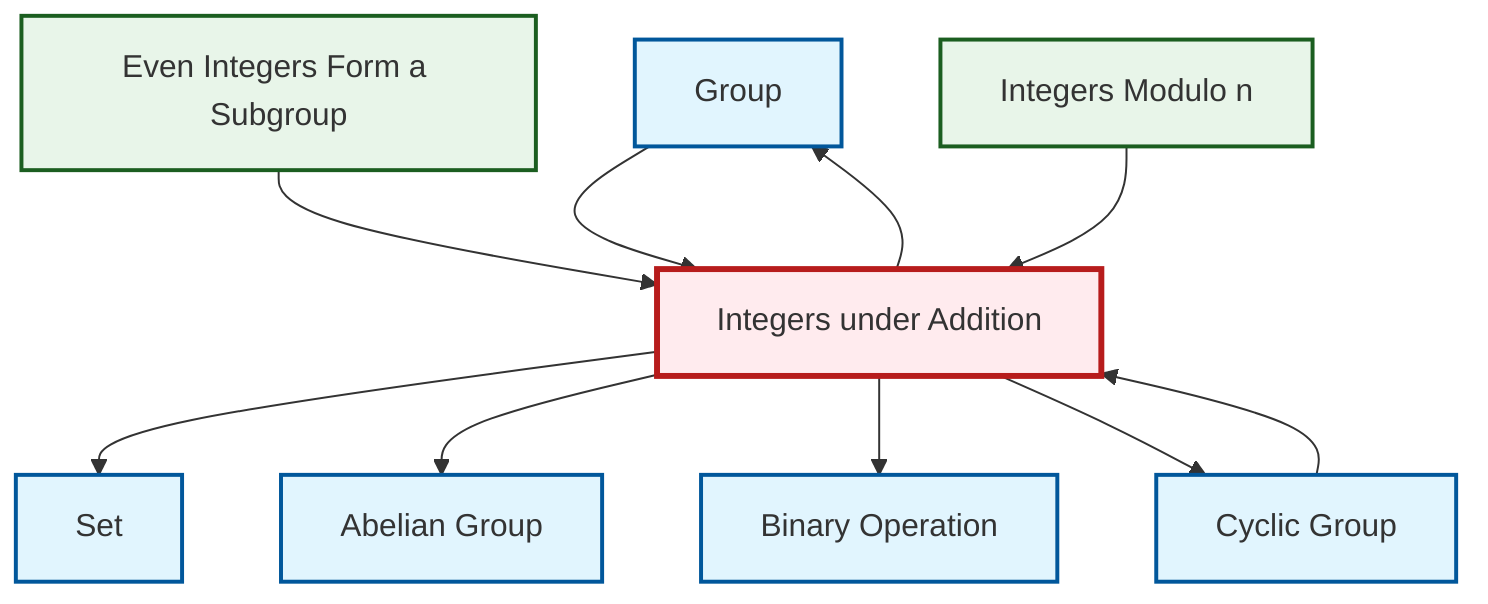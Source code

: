 graph TD
    classDef definition fill:#e1f5fe,stroke:#01579b,stroke-width:2px
    classDef theorem fill:#f3e5f5,stroke:#4a148c,stroke-width:2px
    classDef axiom fill:#fff3e0,stroke:#e65100,stroke-width:2px
    classDef example fill:#e8f5e9,stroke:#1b5e20,stroke-width:2px
    classDef current fill:#ffebee,stroke:#b71c1c,stroke-width:3px
    def-group["Group"]:::definition
    ex-even-integers-subgroup["Even Integers Form a Subgroup"]:::example
    def-cyclic-group["Cyclic Group"]:::definition
    def-abelian-group["Abelian Group"]:::definition
    def-binary-operation["Binary Operation"]:::definition
    def-set["Set"]:::definition
    ex-integers-addition["Integers under Addition"]:::example
    ex-quotient-integers-mod-n["Integers Modulo n"]:::example
    ex-integers-addition --> def-set
    ex-integers-addition --> def-abelian-group
    ex-even-integers-subgroup --> ex-integers-addition
    def-cyclic-group --> ex-integers-addition
    ex-integers-addition --> def-binary-operation
    def-group --> ex-integers-addition
    ex-integers-addition --> def-cyclic-group
    ex-quotient-integers-mod-n --> ex-integers-addition
    ex-integers-addition --> def-group
    class ex-integers-addition current